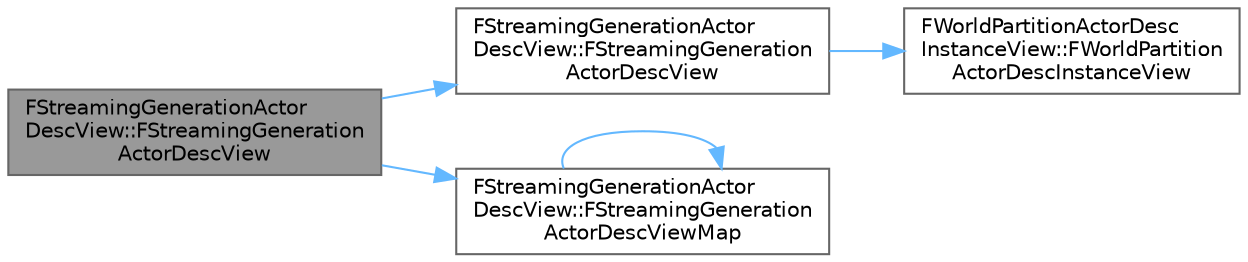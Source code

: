 digraph "FStreamingGenerationActorDescView::FStreamingGenerationActorDescView"
{
 // INTERACTIVE_SVG=YES
 // LATEX_PDF_SIZE
  bgcolor="transparent";
  edge [fontname=Helvetica,fontsize=10,labelfontname=Helvetica,labelfontsize=10];
  node [fontname=Helvetica,fontsize=10,shape=box,height=0.2,width=0.4];
  rankdir="LR";
  Node1 [id="Node000001",label="FStreamingGenerationActor\lDescView::FStreamingGeneration\lActorDescView",height=0.2,width=0.4,color="gray40", fillcolor="grey60", style="filled", fontcolor="black",tooltip=" "];
  Node1 -> Node2 [id="edge1_Node000001_Node000002",color="steelblue1",style="solid",tooltip=" "];
  Node2 [id="Node000002",label="FStreamingGenerationActor\lDescView::FStreamingGeneration\lActorDescView",height=0.2,width=0.4,color="grey40", fillcolor="white", style="filled",URL="$d5/dcb/classFStreamingGenerationActorDescView.html#a5c0c2eb0f534fae9d610d2948c41ccae",tooltip=" "];
  Node2 -> Node3 [id="edge2_Node000002_Node000003",color="steelblue1",style="solid",tooltip=" "];
  Node3 [id="Node000003",label="FWorldPartitionActorDesc\lInstanceView::FWorldPartition\lActorDescInstanceView",height=0.2,width=0.4,color="grey40", fillcolor="white", style="filled",URL="$de/d69/classFWorldPartitionActorDescInstanceView.html#a6fe59779cc743b987b78e2f3109b1e2e",tooltip=" "];
  Node1 -> Node4 [id="edge3_Node000001_Node000004",color="steelblue1",style="solid",tooltip=" "];
  Node4 [id="Node000004",label="FStreamingGenerationActor\lDescView::FStreamingGeneration\lActorDescViewMap",height=0.2,width=0.4,color="grey40", fillcolor="white", style="filled",URL="$d5/dcb/classFStreamingGenerationActorDescView.html#a6c0e9dc1561e2731e157be7bc1a6ac8e",tooltip=" "];
  Node4 -> Node4 [id="edge4_Node000004_Node000004",color="steelblue1",style="solid",tooltip=" "];
}
